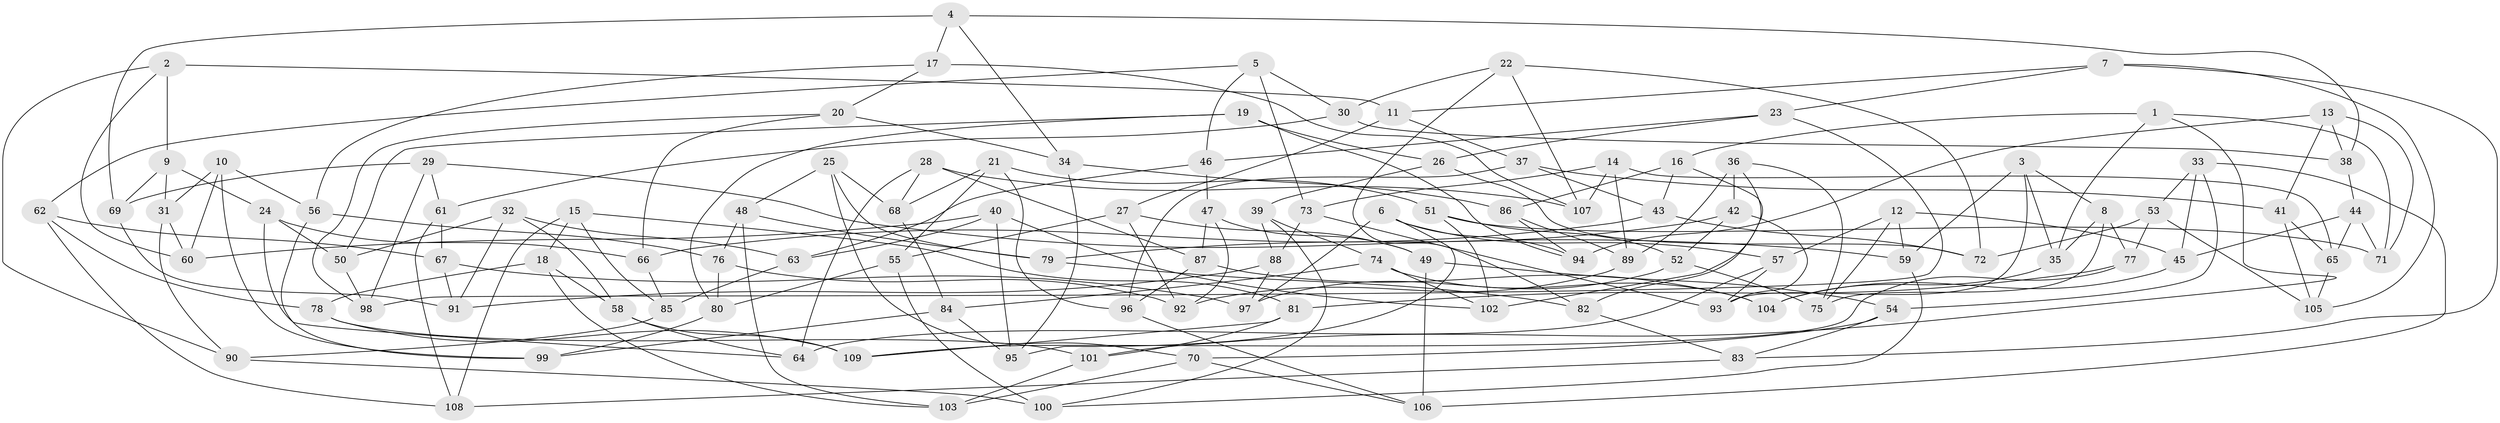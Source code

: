 // Generated by graph-tools (version 1.1) at 2025/50/03/09/25 03:50:51]
// undirected, 109 vertices, 218 edges
graph export_dot {
graph [start="1"]
  node [color=gray90,style=filled];
  1;
  2;
  3;
  4;
  5;
  6;
  7;
  8;
  9;
  10;
  11;
  12;
  13;
  14;
  15;
  16;
  17;
  18;
  19;
  20;
  21;
  22;
  23;
  24;
  25;
  26;
  27;
  28;
  29;
  30;
  31;
  32;
  33;
  34;
  35;
  36;
  37;
  38;
  39;
  40;
  41;
  42;
  43;
  44;
  45;
  46;
  47;
  48;
  49;
  50;
  51;
  52;
  53;
  54;
  55;
  56;
  57;
  58;
  59;
  60;
  61;
  62;
  63;
  64;
  65;
  66;
  67;
  68;
  69;
  70;
  71;
  72;
  73;
  74;
  75;
  76;
  77;
  78;
  79;
  80;
  81;
  82;
  83;
  84;
  85;
  86;
  87;
  88;
  89;
  90;
  91;
  92;
  93;
  94;
  95;
  96;
  97;
  98;
  99;
  100;
  101;
  102;
  103;
  104;
  105;
  106;
  107;
  108;
  109;
  1 -- 101;
  1 -- 35;
  1 -- 71;
  1 -- 16;
  2 -- 90;
  2 -- 11;
  2 -- 60;
  2 -- 9;
  3 -- 59;
  3 -- 8;
  3 -- 35;
  3 -- 93;
  4 -- 69;
  4 -- 38;
  4 -- 17;
  4 -- 34;
  5 -- 62;
  5 -- 30;
  5 -- 73;
  5 -- 46;
  6 -- 95;
  6 -- 97;
  6 -- 57;
  6 -- 94;
  7 -- 105;
  7 -- 83;
  7 -- 11;
  7 -- 23;
  8 -- 75;
  8 -- 35;
  8 -- 77;
  9 -- 24;
  9 -- 31;
  9 -- 69;
  10 -- 56;
  10 -- 60;
  10 -- 99;
  10 -- 31;
  11 -- 37;
  11 -- 27;
  12 -- 59;
  12 -- 45;
  12 -- 57;
  12 -- 75;
  13 -- 41;
  13 -- 71;
  13 -- 38;
  13 -- 94;
  14 -- 107;
  14 -- 89;
  14 -- 65;
  14 -- 73;
  15 -- 108;
  15 -- 85;
  15 -- 81;
  15 -- 18;
  16 -- 82;
  16 -- 86;
  16 -- 43;
  17 -- 107;
  17 -- 20;
  17 -- 56;
  18 -- 78;
  18 -- 103;
  18 -- 58;
  19 -- 80;
  19 -- 26;
  19 -- 50;
  19 -- 94;
  20 -- 98;
  20 -- 34;
  20 -- 66;
  21 -- 96;
  21 -- 55;
  21 -- 68;
  21 -- 51;
  22 -- 72;
  22 -- 107;
  22 -- 82;
  22 -- 30;
  23 -- 46;
  23 -- 98;
  23 -- 26;
  24 -- 64;
  24 -- 66;
  24 -- 50;
  25 -- 79;
  25 -- 70;
  25 -- 68;
  25 -- 48;
  26 -- 39;
  26 -- 72;
  27 -- 55;
  27 -- 92;
  27 -- 49;
  28 -- 87;
  28 -- 64;
  28 -- 68;
  28 -- 107;
  29 -- 69;
  29 -- 98;
  29 -- 59;
  29 -- 61;
  30 -- 38;
  30 -- 61;
  31 -- 60;
  31 -- 90;
  32 -- 63;
  32 -- 50;
  32 -- 91;
  32 -- 58;
  33 -- 53;
  33 -- 54;
  33 -- 106;
  33 -- 45;
  34 -- 95;
  34 -- 86;
  35 -- 104;
  36 -- 89;
  36 -- 42;
  36 -- 75;
  36 -- 102;
  37 -- 96;
  37 -- 41;
  37 -- 43;
  38 -- 44;
  39 -- 88;
  39 -- 74;
  39 -- 100;
  40 -- 102;
  40 -- 60;
  40 -- 95;
  40 -- 63;
  41 -- 65;
  41 -- 105;
  42 -- 93;
  42 -- 79;
  42 -- 52;
  43 -- 66;
  43 -- 72;
  44 -- 71;
  44 -- 65;
  44 -- 45;
  45 -- 104;
  46 -- 47;
  46 -- 63;
  47 -- 92;
  47 -- 49;
  47 -- 87;
  48 -- 76;
  48 -- 79;
  48 -- 103;
  49 -- 106;
  49 -- 54;
  50 -- 98;
  51 -- 102;
  51 -- 71;
  51 -- 52;
  52 -- 75;
  52 -- 97;
  53 -- 72;
  53 -- 77;
  53 -- 105;
  54 -- 70;
  54 -- 83;
  55 -- 80;
  55 -- 100;
  56 -- 99;
  56 -- 76;
  57 -- 93;
  57 -- 64;
  58 -- 109;
  58 -- 64;
  59 -- 100;
  61 -- 67;
  61 -- 108;
  62 -- 108;
  62 -- 78;
  62 -- 67;
  63 -- 85;
  65 -- 105;
  66 -- 85;
  67 -- 97;
  67 -- 91;
  68 -- 84;
  69 -- 91;
  70 -- 103;
  70 -- 106;
  73 -- 93;
  73 -- 88;
  74 -- 104;
  74 -- 102;
  74 -- 84;
  76 -- 80;
  76 -- 92;
  77 -- 109;
  77 -- 81;
  78 -- 101;
  78 -- 109;
  79 -- 82;
  80 -- 99;
  81 -- 109;
  81 -- 101;
  82 -- 83;
  83 -- 108;
  84 -- 99;
  84 -- 95;
  85 -- 90;
  86 -- 89;
  86 -- 94;
  87 -- 104;
  87 -- 96;
  88 -- 97;
  88 -- 91;
  89 -- 92;
  90 -- 100;
  96 -- 106;
  101 -- 103;
}
